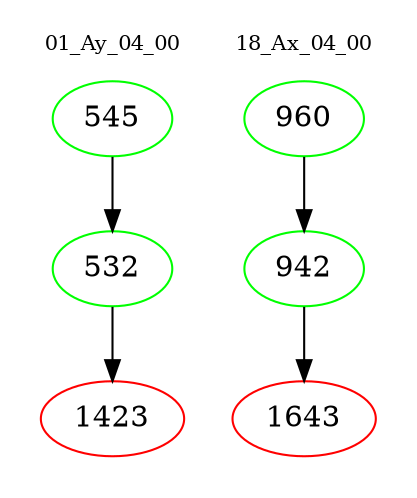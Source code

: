 digraph{
subgraph cluster_0 {
color = white
label = "01_Ay_04_00";
fontsize=10;
T0_545 [label="545", color="green"]
T0_545 -> T0_532 [color="black"]
T0_532 [label="532", color="green"]
T0_532 -> T0_1423 [color="black"]
T0_1423 [label="1423", color="red"]
}
subgraph cluster_1 {
color = white
label = "18_Ax_04_00";
fontsize=10;
T1_960 [label="960", color="green"]
T1_960 -> T1_942 [color="black"]
T1_942 [label="942", color="green"]
T1_942 -> T1_1643 [color="black"]
T1_1643 [label="1643", color="red"]
}
}
